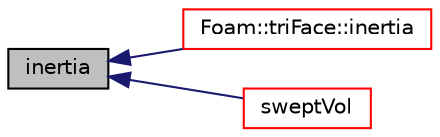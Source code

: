 digraph "inertia"
{
  bgcolor="transparent";
  edge [fontname="Helvetica",fontsize="10",labelfontname="Helvetica",labelfontsize="10"];
  node [fontname="Helvetica",fontsize="10",shape=record];
  rankdir="LR";
  Node1 [label="inertia",height=0.2,width=0.4,color="black", fillcolor="grey75", style="filled", fontcolor="black"];
  Node1 -> Node2 [dir="back",color="midnightblue",fontsize="10",style="solid",fontname="Helvetica"];
  Node2 [label="Foam::triFace::inertia",height=0.2,width=0.4,color="red",URL="$a02756.html#a38e92242b757bbe85380e5641c80449f",tooltip="Return the inertia tensor, with optional reference. "];
  Node1 -> Node3 [dir="back",color="midnightblue",fontsize="10",style="solid",fontname="Helvetica"];
  Node3 [label="sweptVol",height=0.2,width=0.4,color="red",URL="$a02754.html#a64ee1c3c1c0e1591b6b420c55d6814e6",tooltip="Return swept-volume. "];
}
